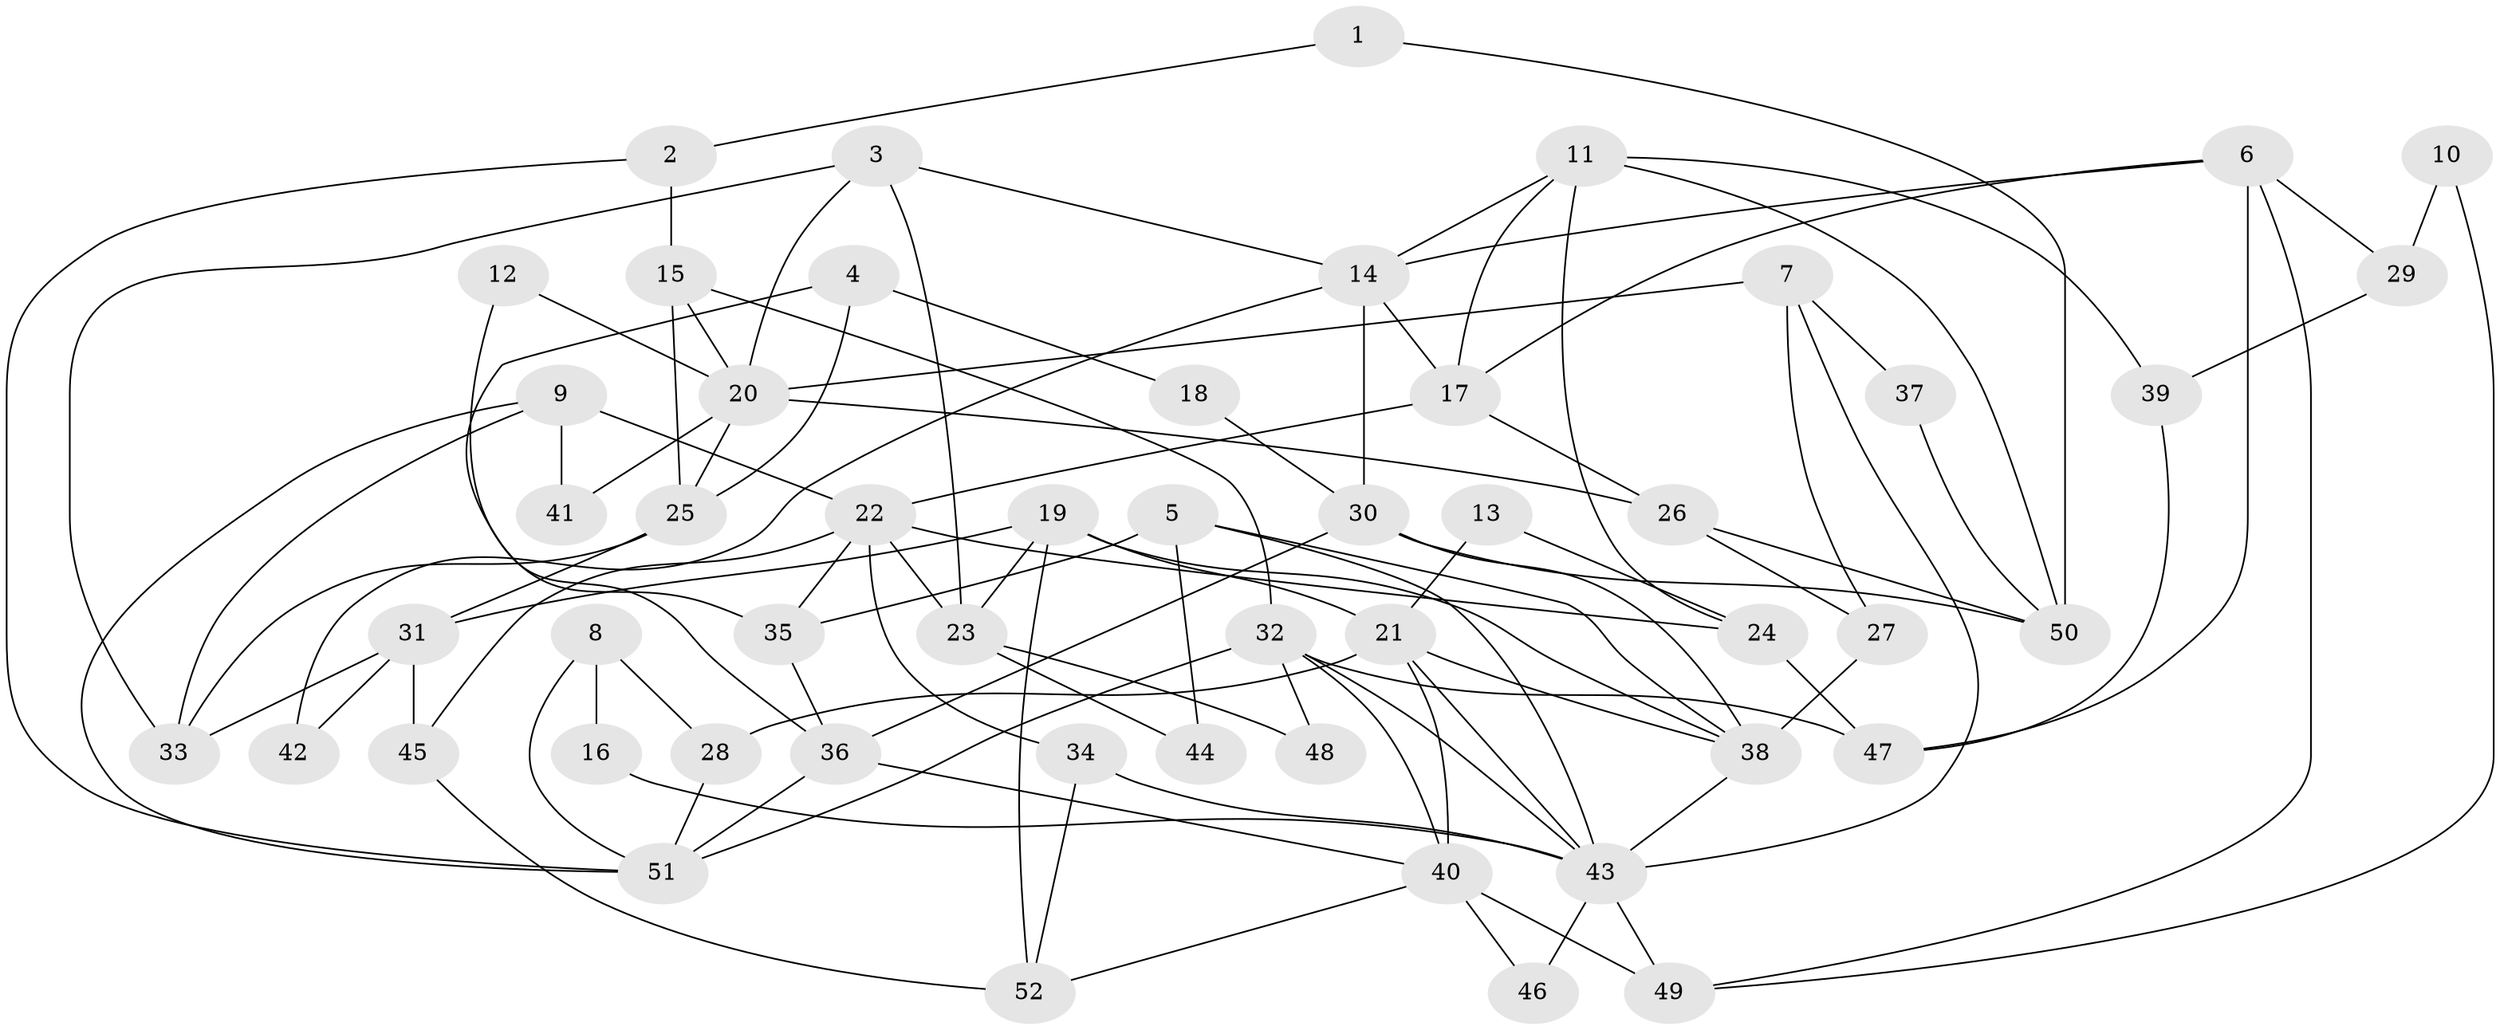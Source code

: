 // coarse degree distribution, {3: 0.12903225806451613, 4: 0.1935483870967742, 10: 0.03225806451612903, 7: 0.0967741935483871, 2: 0.12903225806451613, 5: 0.22580645161290322, 9: 0.06451612903225806, 6: 0.03225806451612903, 8: 0.0967741935483871}
// Generated by graph-tools (version 1.1) at 2025/41/03/06/25 10:41:58]
// undirected, 52 vertices, 104 edges
graph export_dot {
graph [start="1"]
  node [color=gray90,style=filled];
  1;
  2;
  3;
  4;
  5;
  6;
  7;
  8;
  9;
  10;
  11;
  12;
  13;
  14;
  15;
  16;
  17;
  18;
  19;
  20;
  21;
  22;
  23;
  24;
  25;
  26;
  27;
  28;
  29;
  30;
  31;
  32;
  33;
  34;
  35;
  36;
  37;
  38;
  39;
  40;
  41;
  42;
  43;
  44;
  45;
  46;
  47;
  48;
  49;
  50;
  51;
  52;
  1 -- 2;
  1 -- 50;
  2 -- 15;
  2 -- 51;
  3 -- 20;
  3 -- 14;
  3 -- 23;
  3 -- 33;
  4 -- 36;
  4 -- 25;
  4 -- 18;
  5 -- 38;
  5 -- 35;
  5 -- 43;
  5 -- 44;
  6 -- 17;
  6 -- 49;
  6 -- 14;
  6 -- 29;
  6 -- 47;
  7 -- 20;
  7 -- 43;
  7 -- 27;
  7 -- 37;
  8 -- 51;
  8 -- 28;
  8 -- 16;
  9 -- 22;
  9 -- 51;
  9 -- 33;
  9 -- 41;
  10 -- 49;
  10 -- 29;
  11 -- 24;
  11 -- 14;
  11 -- 17;
  11 -- 39;
  11 -- 50;
  12 -- 35;
  12 -- 20;
  13 -- 21;
  13 -- 24;
  14 -- 30;
  14 -- 17;
  14 -- 42;
  15 -- 25;
  15 -- 20;
  15 -- 32;
  16 -- 43;
  17 -- 22;
  17 -- 26;
  18 -- 30;
  19 -- 52;
  19 -- 23;
  19 -- 21;
  19 -- 31;
  19 -- 38;
  20 -- 26;
  20 -- 25;
  20 -- 41;
  21 -- 38;
  21 -- 28;
  21 -- 40;
  21 -- 43;
  22 -- 45;
  22 -- 23;
  22 -- 24;
  22 -- 34;
  22 -- 35;
  23 -- 44;
  23 -- 48;
  24 -- 47;
  25 -- 33;
  25 -- 31;
  26 -- 27;
  26 -- 50;
  27 -- 38;
  28 -- 51;
  29 -- 39;
  30 -- 38;
  30 -- 50;
  30 -- 36;
  31 -- 33;
  31 -- 42;
  31 -- 45;
  32 -- 43;
  32 -- 40;
  32 -- 47;
  32 -- 48;
  32 -- 51;
  34 -- 43;
  34 -- 52;
  35 -- 36;
  36 -- 40;
  36 -- 51;
  37 -- 50;
  38 -- 43;
  39 -- 47;
  40 -- 46;
  40 -- 49;
  40 -- 52;
  43 -- 46;
  43 -- 49;
  45 -- 52;
}
